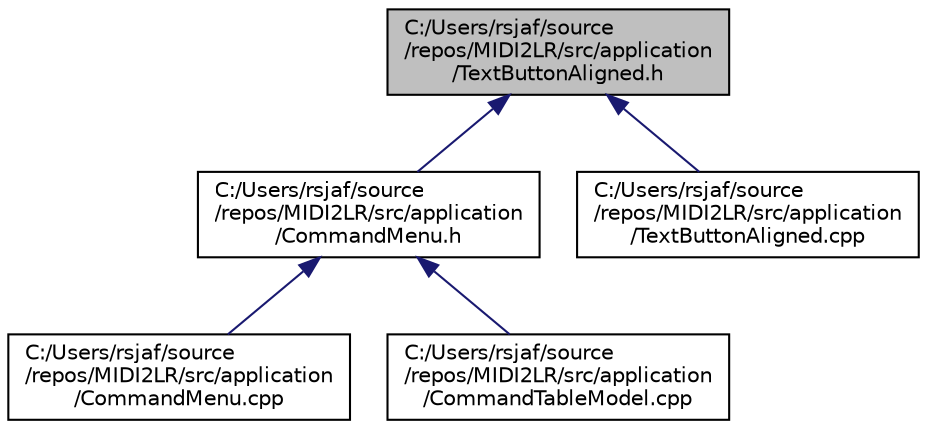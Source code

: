 digraph "C:/Users/rsjaf/source/repos/MIDI2LR/src/application/TextButtonAligned.h"
{
 // INTERACTIVE_SVG=YES
 // LATEX_PDF_SIZE
  edge [fontname="Helvetica",fontsize="10",labelfontname="Helvetica",labelfontsize="10"];
  node [fontname="Helvetica",fontsize="10",shape=record];
  Node1 [label="C:/Users/rsjaf/source\l/repos/MIDI2LR/src/application\l/TextButtonAligned.h",height=0.2,width=0.4,color="black", fillcolor="grey75", style="filled", fontcolor="black",tooltip=" "];
  Node1 -> Node2 [dir="back",color="midnightblue",fontsize="10",style="solid",fontname="Helvetica"];
  Node2 [label="C:/Users/rsjaf/source\l/repos/MIDI2LR/src/application\l/CommandMenu.h",height=0.2,width=0.4,color="black", fillcolor="white", style="filled",URL="$_command_menu_8h.html",tooltip=" "];
  Node2 -> Node3 [dir="back",color="midnightblue",fontsize="10",style="solid",fontname="Helvetica"];
  Node3 [label="C:/Users/rsjaf/source\l/repos/MIDI2LR/src/application\l/CommandMenu.cpp",height=0.2,width=0.4,color="black", fillcolor="white", style="filled",URL="$_command_menu_8cpp.html",tooltip=" "];
  Node2 -> Node4 [dir="back",color="midnightblue",fontsize="10",style="solid",fontname="Helvetica"];
  Node4 [label="C:/Users/rsjaf/source\l/repos/MIDI2LR/src/application\l/CommandTableModel.cpp",height=0.2,width=0.4,color="black", fillcolor="white", style="filled",URL="$_command_table_model_8cpp.html",tooltip=" "];
  Node1 -> Node5 [dir="back",color="midnightblue",fontsize="10",style="solid",fontname="Helvetica"];
  Node5 [label="C:/Users/rsjaf/source\l/repos/MIDI2LR/src/application\l/TextButtonAligned.cpp",height=0.2,width=0.4,color="black", fillcolor="white", style="filled",URL="$_text_button_aligned_8cpp.html",tooltip=" "];
}
